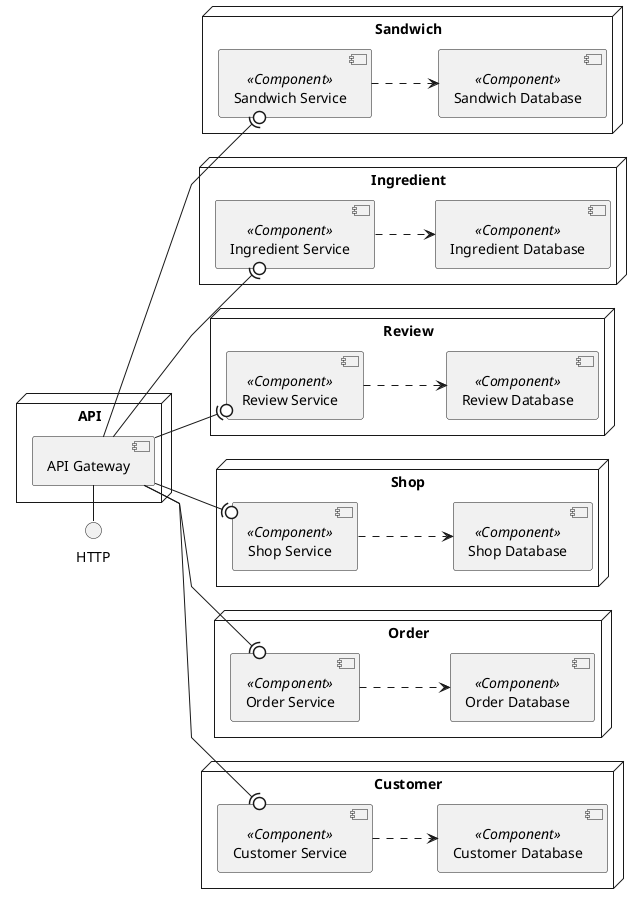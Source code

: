@startuml Diagram of Modules 

left to right direction
skinparam linetype polyline


node API {
    [API Gateway]
}

node Sandwich{
    [Sandwich Service] <<Component>> as sandwichService
    [Sandwich Database] <<Component>> as sandwichDatabase
    sandwichService ..> sandwichDatabase
}

node Ingredient{
    [Ingredient Service] <<Component>> as ingredientService
    [Ingredient Database] <<Component>> as ingredientDatabase
    ingredientService ..> ingredientDatabase
}

node Review{
    [Review Service] <<Component>> as reviewService
    [Review Database] <<Component>> as reviewDatabase
    reviewService ..> reviewDatabase
}

node Shop{
    [Shop Service] <<Component>> as shopService
    [Shop Database] <<Component>> as shopDatabase
    shopService ..> shopDatabase
}

node Order{
    [Order Service] <<Component>> as orderService
    [Order Database] <<Component>> as orderDatabase
    orderService ..> orderDatabase
}

node Customer{
    [Customer Service] <<Component>> as customerService
    [Customer Database] <<Component>> as customerDatabase
    customerService ..> customerDatabase
}


HTTP - [API Gateway]
[API Gateway] --(0 sandwichService
[API Gateway] --(0 ingredientService
[API Gateway] --(0 reviewService
[API Gateway] --(0 shopService
[API Gateway] --(0 orderService
[API Gateway] --(0 customerService




@enduml